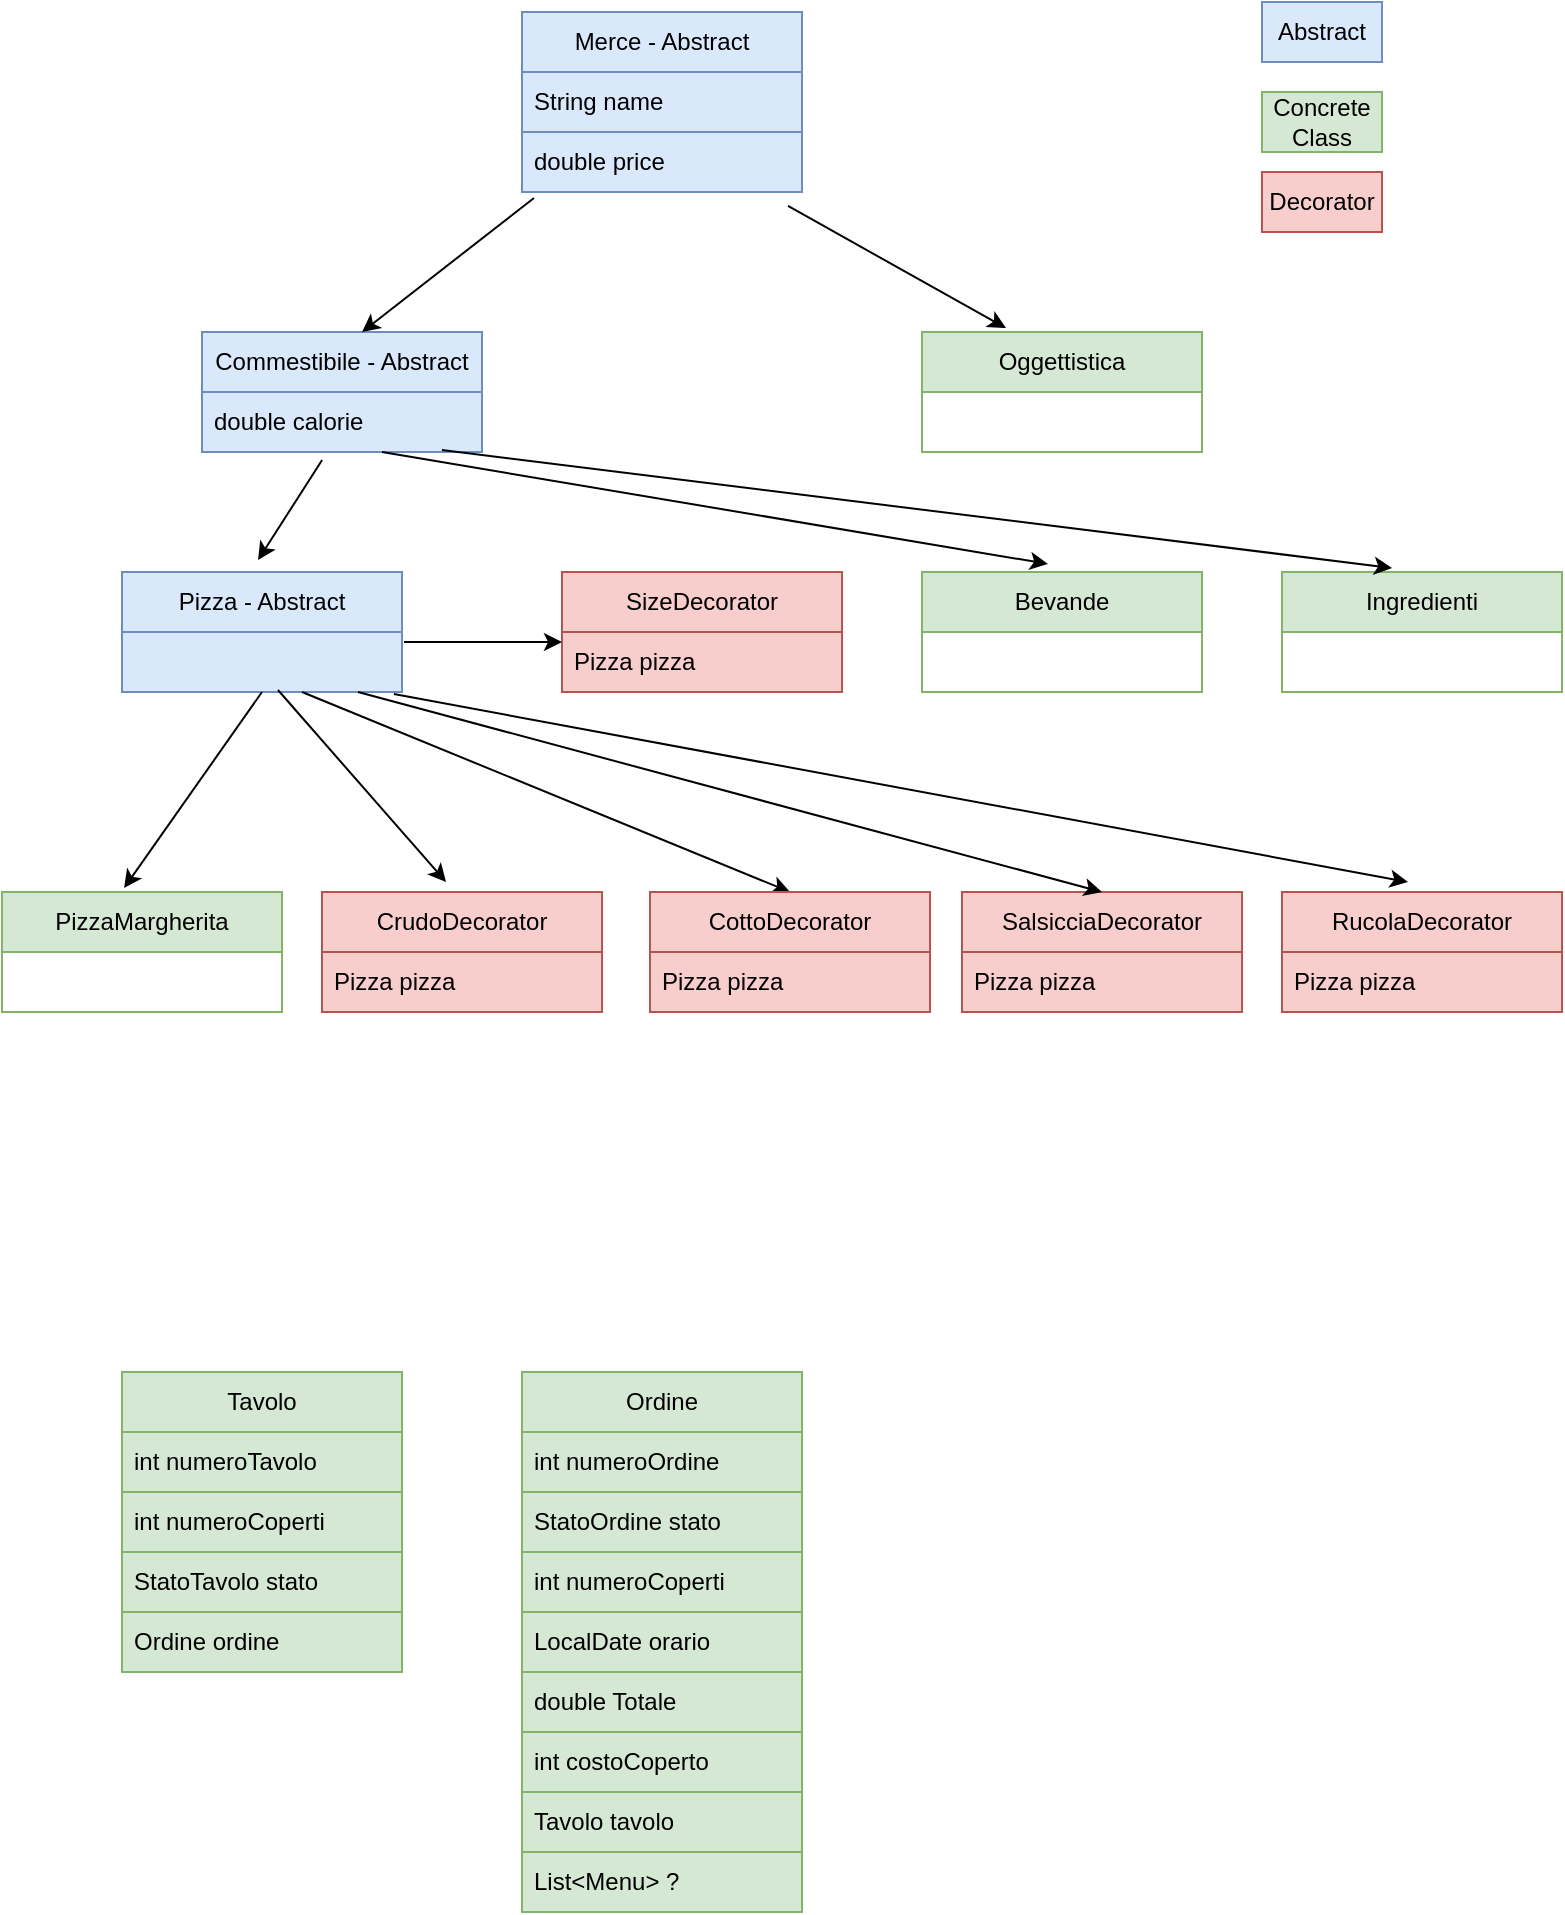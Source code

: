 <mxfile version="21.6.5" type="device">
  <diagram name="Pagina-1" id="XF3vCzrUBPsqfvgIkMo5">
    <mxGraphModel dx="1434" dy="788" grid="1" gridSize="10" guides="1" tooltips="1" connect="1" arrows="1" fold="1" page="1" pageScale="1" pageWidth="827" pageHeight="1169" math="0" shadow="0">
      <root>
        <mxCell id="0" />
        <mxCell id="1" parent="0" />
        <mxCell id="mttsqV67Aj8J0tApP03b-1" value="Merce - Abstract" style="swimlane;fontStyle=0;childLayout=stackLayout;horizontal=1;startSize=30;horizontalStack=0;resizeParent=1;resizeParentMax=0;resizeLast=0;collapsible=1;marginBottom=0;whiteSpace=wrap;html=1;fillColor=#dae8fc;strokeColor=#6c8ebf;" parent="1" vertex="1">
          <mxGeometry x="280" y="40" width="140" height="90" as="geometry" />
        </mxCell>
        <mxCell id="mttsqV67Aj8J0tApP03b-2" value="String name" style="text;strokeColor=#6c8ebf;fillColor=#dae8fc;align=left;verticalAlign=middle;spacingLeft=4;spacingRight=4;overflow=hidden;points=[[0,0.5],[1,0.5]];portConstraint=eastwest;rotatable=0;whiteSpace=wrap;html=1;" parent="mttsqV67Aj8J0tApP03b-1" vertex="1">
          <mxGeometry y="30" width="140" height="30" as="geometry" />
        </mxCell>
        <mxCell id="mttsqV67Aj8J0tApP03b-3" value="double price" style="text;strokeColor=#6c8ebf;fillColor=#dae8fc;align=left;verticalAlign=middle;spacingLeft=4;spacingRight=4;overflow=hidden;points=[[0,0.5],[1,0.5]];portConstraint=eastwest;rotatable=0;whiteSpace=wrap;html=1;" parent="mttsqV67Aj8J0tApP03b-1" vertex="1">
          <mxGeometry y="60" width="140" height="30" as="geometry" />
        </mxCell>
        <mxCell id="mttsqV67Aj8J0tApP03b-5" value="Commestibile - Abstract" style="swimlane;fontStyle=0;childLayout=stackLayout;horizontal=1;startSize=30;horizontalStack=0;resizeParent=1;resizeParentMax=0;resizeLast=0;collapsible=1;marginBottom=0;whiteSpace=wrap;html=1;fillColor=#dae8fc;strokeColor=#6c8ebf;" parent="1" vertex="1">
          <mxGeometry x="120" y="200" width="140" height="60" as="geometry" />
        </mxCell>
        <mxCell id="mttsqV67Aj8J0tApP03b-6" value="double calorie" style="text;strokeColor=#6c8ebf;fillColor=#dae8fc;align=left;verticalAlign=middle;spacingLeft=4;spacingRight=4;overflow=hidden;points=[[0,0.5],[1,0.5]];portConstraint=eastwest;rotatable=0;whiteSpace=wrap;html=1;" parent="mttsqV67Aj8J0tApP03b-5" vertex="1">
          <mxGeometry y="30" width="140" height="30" as="geometry" />
        </mxCell>
        <mxCell id="mttsqV67Aj8J0tApP03b-9" value="Oggettistica" style="swimlane;fontStyle=0;childLayout=stackLayout;horizontal=1;startSize=30;horizontalStack=0;resizeParent=1;resizeParentMax=0;resizeLast=0;collapsible=1;marginBottom=0;whiteSpace=wrap;html=1;fillColor=#d5e8d4;strokeColor=#82b366;" parent="1" vertex="1">
          <mxGeometry x="480" y="200" width="140" height="60" as="geometry" />
        </mxCell>
        <mxCell id="mttsqV67Aj8J0tApP03b-13" value="" style="endArrow=classic;html=1;rounded=0;exitX=0.043;exitY=1.1;exitDx=0;exitDy=0;exitPerimeter=0;" parent="1" source="mttsqV67Aj8J0tApP03b-3" edge="1">
          <mxGeometry width="50" height="50" relative="1" as="geometry">
            <mxPoint x="390" y="430" as="sourcePoint" />
            <mxPoint x="200" y="200" as="targetPoint" />
          </mxGeometry>
        </mxCell>
        <mxCell id="mttsqV67Aj8J0tApP03b-14" value="" style="endArrow=classic;html=1;rounded=0;exitX=0.95;exitY=1.233;exitDx=0;exitDy=0;exitPerimeter=0;entryX=0.3;entryY=-0.033;entryDx=0;entryDy=0;entryPerimeter=0;" parent="1" source="mttsqV67Aj8J0tApP03b-3" target="mttsqV67Aj8J0tApP03b-9" edge="1">
          <mxGeometry width="50" height="50" relative="1" as="geometry">
            <mxPoint x="390" y="430" as="sourcePoint" />
            <mxPoint x="440" y="380" as="targetPoint" />
          </mxGeometry>
        </mxCell>
        <mxCell id="mttsqV67Aj8J0tApP03b-15" value="Pizza - Abstract" style="swimlane;fontStyle=0;childLayout=stackLayout;horizontal=1;startSize=30;horizontalStack=0;resizeParent=1;resizeParentMax=0;resizeLast=0;collapsible=1;marginBottom=0;whiteSpace=wrap;html=1;fillColor=#dae8fc;strokeColor=#6c8ebf;" parent="1" vertex="1">
          <mxGeometry x="80" y="320" width="140" height="60" as="geometry" />
        </mxCell>
        <mxCell id="mttsqV67Aj8J0tApP03b-16" value="" style="text;strokeColor=#6c8ebf;fillColor=#dae8fc;align=left;verticalAlign=middle;spacingLeft=4;spacingRight=4;overflow=hidden;points=[[0,0.5],[1,0.5]];portConstraint=eastwest;rotatable=0;whiteSpace=wrap;html=1;" parent="mttsqV67Aj8J0tApP03b-15" vertex="1">
          <mxGeometry y="30" width="140" height="30" as="geometry" />
        </mxCell>
        <mxCell id="mttsqV67Aj8J0tApP03b-19" value="Bevande" style="swimlane;fontStyle=0;childLayout=stackLayout;horizontal=1;startSize=30;horizontalStack=0;resizeParent=1;resizeParentMax=0;resizeLast=0;collapsible=1;marginBottom=0;whiteSpace=wrap;html=1;fillColor=#d5e8d4;strokeColor=#82b366;" parent="1" vertex="1">
          <mxGeometry x="480" y="320" width="140" height="60" as="geometry" />
        </mxCell>
        <mxCell id="mttsqV67Aj8J0tApP03b-23" value="" style="endArrow=classic;html=1;rounded=0;exitX=0.429;exitY=1.133;exitDx=0;exitDy=0;exitPerimeter=0;entryX=0.486;entryY=-0.1;entryDx=0;entryDy=0;entryPerimeter=0;" parent="1" source="mttsqV67Aj8J0tApP03b-6" target="mttsqV67Aj8J0tApP03b-15" edge="1">
          <mxGeometry width="50" height="50" relative="1" as="geometry">
            <mxPoint x="390" y="430" as="sourcePoint" />
            <mxPoint x="440" y="380" as="targetPoint" />
          </mxGeometry>
        </mxCell>
        <mxCell id="mttsqV67Aj8J0tApP03b-24" value="" style="endArrow=classic;html=1;rounded=0;entryX=0.45;entryY=-0.067;entryDx=0;entryDy=0;entryPerimeter=0;exitX=0.643;exitY=1;exitDx=0;exitDy=0;exitPerimeter=0;" parent="1" source="mttsqV67Aj8J0tApP03b-6" target="mttsqV67Aj8J0tApP03b-19" edge="1">
          <mxGeometry width="50" height="50" relative="1" as="geometry">
            <mxPoint x="220" y="262" as="sourcePoint" />
            <mxPoint x="440" y="380" as="targetPoint" />
          </mxGeometry>
        </mxCell>
        <mxCell id="mttsqV67Aj8J0tApP03b-26" value="Ingredienti" style="swimlane;fontStyle=0;childLayout=stackLayout;horizontal=1;startSize=30;horizontalStack=0;resizeParent=1;resizeParentMax=0;resizeLast=0;collapsible=1;marginBottom=0;whiteSpace=wrap;html=1;fillColor=#d5e8d4;strokeColor=#82b366;" parent="1" vertex="1">
          <mxGeometry x="660" y="320" width="140" height="60" as="geometry" />
        </mxCell>
        <mxCell id="mttsqV67Aj8J0tApP03b-32" value="Abstract" style="text;html=1;strokeColor=#6c8ebf;fillColor=#dae8fc;align=center;verticalAlign=middle;whiteSpace=wrap;rounded=0;" parent="1" vertex="1">
          <mxGeometry x="650" y="35" width="60" height="30" as="geometry" />
        </mxCell>
        <mxCell id="mttsqV67Aj8J0tApP03b-33" value="Concrete Class" style="text;html=1;strokeColor=#82b366;fillColor=#d5e8d4;align=center;verticalAlign=middle;whiteSpace=wrap;rounded=0;" parent="1" vertex="1">
          <mxGeometry x="650" y="80" width="60" height="30" as="geometry" />
        </mxCell>
        <mxCell id="mttsqV67Aj8J0tApP03b-34" value="PizzaMargherita" style="swimlane;fontStyle=0;childLayout=stackLayout;horizontal=1;startSize=30;horizontalStack=0;resizeParent=1;resizeParentMax=0;resizeLast=0;collapsible=1;marginBottom=0;whiteSpace=wrap;html=1;fillColor=#d5e8d4;strokeColor=#82b366;" parent="1" vertex="1">
          <mxGeometry x="20" y="480" width="140" height="60" as="geometry" />
        </mxCell>
        <mxCell id="mttsqV67Aj8J0tApP03b-38" value="" style="endArrow=classic;html=1;rounded=0;entryX=0.436;entryY=-0.033;entryDx=0;entryDy=0;entryPerimeter=0;exitX=0.5;exitY=1;exitDx=0;exitDy=0;" parent="1" source="mttsqV67Aj8J0tApP03b-15" target="mttsqV67Aj8J0tApP03b-34" edge="1">
          <mxGeometry width="50" height="50" relative="1" as="geometry">
            <mxPoint x="140" y="380" as="sourcePoint" />
            <mxPoint x="440" y="480" as="targetPoint" />
          </mxGeometry>
        </mxCell>
        <mxCell id="mttsqV67Aj8J0tApP03b-40" value="Decorator" style="text;html=1;strokeColor=#b85450;fillColor=#f8cecc;align=center;verticalAlign=middle;whiteSpace=wrap;rounded=0;" parent="1" vertex="1">
          <mxGeometry x="650" y="120" width="60" height="30" as="geometry" />
        </mxCell>
        <mxCell id="mttsqV67Aj8J0tApP03b-41" value="CrudoDecorator" style="swimlane;fontStyle=0;childLayout=stackLayout;horizontal=1;startSize=30;horizontalStack=0;resizeParent=1;resizeParentMax=0;resizeLast=0;collapsible=1;marginBottom=0;whiteSpace=wrap;html=1;fillColor=#f8cecc;strokeColor=#b85450;" parent="1" vertex="1">
          <mxGeometry x="180" y="480" width="140" height="60" as="geometry" />
        </mxCell>
        <mxCell id="mttsqV67Aj8J0tApP03b-42" value="Pizza pizza" style="text;strokeColor=#b85450;fillColor=#f8cecc;align=left;verticalAlign=middle;spacingLeft=4;spacingRight=4;overflow=hidden;points=[[0,0.5],[1,0.5]];portConstraint=eastwest;rotatable=0;whiteSpace=wrap;html=1;" parent="mttsqV67Aj8J0tApP03b-41" vertex="1">
          <mxGeometry y="30" width="140" height="30" as="geometry" />
        </mxCell>
        <mxCell id="mttsqV67Aj8J0tApP03b-45" value="" style="endArrow=classic;html=1;rounded=0;entryX=0.443;entryY=-0.083;entryDx=0;entryDy=0;entryPerimeter=0;exitX=0.557;exitY=0.967;exitDx=0;exitDy=0;exitPerimeter=0;" parent="1" source="mttsqV67Aj8J0tApP03b-16" target="mttsqV67Aj8J0tApP03b-41" edge="1">
          <mxGeometry width="50" height="50" relative="1" as="geometry">
            <mxPoint x="170" y="390" as="sourcePoint" />
            <mxPoint x="440" y="280" as="targetPoint" />
          </mxGeometry>
        </mxCell>
        <mxCell id="mttsqV67Aj8J0tApP03b-50" value="" style="endArrow=classic;html=1;rounded=0;entryX=0.5;entryY=0;entryDx=0;entryDy=0;exitX=0.643;exitY=1;exitDx=0;exitDy=0;exitPerimeter=0;" parent="1" source="mttsqV67Aj8J0tApP03b-16" target="mttsqV67Aj8J0tApP03b-57" edge="1">
          <mxGeometry width="50" height="50" relative="1" as="geometry">
            <mxPoint x="180" y="380" as="sourcePoint" />
            <mxPoint x="431.04" y="477" as="targetPoint" />
          </mxGeometry>
        </mxCell>
        <mxCell id="mttsqV67Aj8J0tApP03b-53" value="RucolaDecorator" style="swimlane;fontStyle=0;childLayout=stackLayout;horizontal=1;startSize=30;horizontalStack=0;resizeParent=1;resizeParentMax=0;resizeLast=0;collapsible=1;marginBottom=0;whiteSpace=wrap;html=1;fillColor=#f8cecc;strokeColor=#b85450;" parent="1" vertex="1">
          <mxGeometry x="660" y="480" width="140" height="60" as="geometry" />
        </mxCell>
        <mxCell id="mttsqV67Aj8J0tApP03b-54" value="Pizza pizza" style="text;strokeColor=#b85450;fillColor=#f8cecc;align=left;verticalAlign=middle;spacingLeft=4;spacingRight=4;overflow=hidden;points=[[0,0.5],[1,0.5]];portConstraint=eastwest;rotatable=0;whiteSpace=wrap;html=1;" parent="mttsqV67Aj8J0tApP03b-53" vertex="1">
          <mxGeometry y="30" width="140" height="30" as="geometry" />
        </mxCell>
        <mxCell id="mttsqV67Aj8J0tApP03b-55" value="SalsicciaDecorator" style="swimlane;fontStyle=0;childLayout=stackLayout;horizontal=1;startSize=30;horizontalStack=0;resizeParent=1;resizeParentMax=0;resizeLast=0;collapsible=1;marginBottom=0;whiteSpace=wrap;html=1;fillColor=#f8cecc;strokeColor=#b85450;" parent="1" vertex="1">
          <mxGeometry x="500" y="480" width="140" height="60" as="geometry" />
        </mxCell>
        <mxCell id="mttsqV67Aj8J0tApP03b-56" value="Pizza pizza" style="text;strokeColor=#b85450;fillColor=#f8cecc;align=left;verticalAlign=middle;spacingLeft=4;spacingRight=4;overflow=hidden;points=[[0,0.5],[1,0.5]];portConstraint=eastwest;rotatable=0;whiteSpace=wrap;html=1;" parent="mttsqV67Aj8J0tApP03b-55" vertex="1">
          <mxGeometry y="30" width="140" height="30" as="geometry" />
        </mxCell>
        <mxCell id="mttsqV67Aj8J0tApP03b-57" value="CottoDecorator" style="swimlane;fontStyle=0;childLayout=stackLayout;horizontal=1;startSize=30;horizontalStack=0;resizeParent=1;resizeParentMax=0;resizeLast=0;collapsible=1;marginBottom=0;whiteSpace=wrap;html=1;fillColor=#f8cecc;strokeColor=#b85450;" parent="1" vertex="1">
          <mxGeometry x="344" y="480" width="140" height="60" as="geometry" />
        </mxCell>
        <mxCell id="mttsqV67Aj8J0tApP03b-58" value="Pizza pizza" style="text;strokeColor=#b85450;fillColor=#f8cecc;align=left;verticalAlign=middle;spacingLeft=4;spacingRight=4;overflow=hidden;points=[[0,0.5],[1,0.5]];portConstraint=eastwest;rotatable=0;whiteSpace=wrap;html=1;" parent="mttsqV67Aj8J0tApP03b-57" vertex="1">
          <mxGeometry y="30" width="140" height="30" as="geometry" />
        </mxCell>
        <mxCell id="mttsqV67Aj8J0tApP03b-59" value="" style="endArrow=classic;html=1;rounded=0;exitX=0.843;exitY=1;exitDx=0;exitDy=0;exitPerimeter=0;entryX=0.5;entryY=0;entryDx=0;entryDy=0;" parent="1" source="mttsqV67Aj8J0tApP03b-16" target="mttsqV67Aj8J0tApP03b-55" edge="1">
          <mxGeometry width="50" height="50" relative="1" as="geometry">
            <mxPoint x="390" y="430" as="sourcePoint" />
            <mxPoint x="440" y="380" as="targetPoint" />
          </mxGeometry>
        </mxCell>
        <mxCell id="mttsqV67Aj8J0tApP03b-60" value="" style="endArrow=classic;html=1;rounded=0;entryX=0.45;entryY=-0.083;entryDx=0;entryDy=0;entryPerimeter=0;exitX=0.971;exitY=1.033;exitDx=0;exitDy=0;exitPerimeter=0;" parent="1" source="mttsqV67Aj8J0tApP03b-16" target="mttsqV67Aj8J0tApP03b-53" edge="1">
          <mxGeometry width="50" height="50" relative="1" as="geometry">
            <mxPoint x="200" y="380" as="sourcePoint" />
            <mxPoint x="440" y="380" as="targetPoint" />
          </mxGeometry>
        </mxCell>
        <mxCell id="mttsqV67Aj8J0tApP03b-61" value="" style="endArrow=classic;html=1;rounded=0;entryX=0.393;entryY=-0.033;entryDx=0;entryDy=0;entryPerimeter=0;exitX=0.857;exitY=0.967;exitDx=0;exitDy=0;exitPerimeter=0;" parent="1" source="mttsqV67Aj8J0tApP03b-6" target="mttsqV67Aj8J0tApP03b-26" edge="1">
          <mxGeometry width="50" height="50" relative="1" as="geometry">
            <mxPoint x="250" y="260" as="sourcePoint" />
            <mxPoint x="440" y="380" as="targetPoint" />
          </mxGeometry>
        </mxCell>
        <mxCell id="mttsqV67Aj8J0tApP03b-62" value="SizeDecorator" style="swimlane;fontStyle=0;childLayout=stackLayout;horizontal=1;startSize=30;horizontalStack=0;resizeParent=1;resizeParentMax=0;resizeLast=0;collapsible=1;marginBottom=0;whiteSpace=wrap;html=1;fillColor=#f8cecc;strokeColor=#b85450;" parent="1" vertex="1">
          <mxGeometry x="300" y="320" width="140" height="60" as="geometry" />
        </mxCell>
        <mxCell id="mttsqV67Aj8J0tApP03b-63" value="Pizza pizza" style="text;strokeColor=#b85450;fillColor=#f8cecc;align=left;verticalAlign=middle;spacingLeft=4;spacingRight=4;overflow=hidden;points=[[0,0.5],[1,0.5]];portConstraint=eastwest;rotatable=0;whiteSpace=wrap;html=1;" parent="mttsqV67Aj8J0tApP03b-62" vertex="1">
          <mxGeometry y="30" width="140" height="30" as="geometry" />
        </mxCell>
        <mxCell id="mttsqV67Aj8J0tApP03b-66" value="" style="endArrow=classic;html=1;rounded=0;exitX=1.007;exitY=0.167;exitDx=0;exitDy=0;exitPerimeter=0;entryX=0;entryY=0.167;entryDx=0;entryDy=0;entryPerimeter=0;" parent="1" source="mttsqV67Aj8J0tApP03b-16" target="mttsqV67Aj8J0tApP03b-63" edge="1">
          <mxGeometry width="50" height="50" relative="1" as="geometry">
            <mxPoint x="390" y="430" as="sourcePoint" />
            <mxPoint x="440" y="380" as="targetPoint" />
          </mxGeometry>
        </mxCell>
        <mxCell id="DK6DiWxhSrI31icnzQkh-1" value="Tavolo" style="swimlane;fontStyle=0;childLayout=stackLayout;horizontal=1;startSize=30;horizontalStack=0;resizeParent=1;resizeParentMax=0;resizeLast=0;collapsible=1;marginBottom=0;whiteSpace=wrap;html=1;fillColor=#d5e8d4;strokeColor=#82b366;" vertex="1" parent="1">
          <mxGeometry x="80" y="720" width="140" height="150" as="geometry" />
        </mxCell>
        <mxCell id="DK6DiWxhSrI31icnzQkh-2" value="int numeroTavolo" style="text;strokeColor=#82b366;fillColor=#d5e8d4;align=left;verticalAlign=middle;spacingLeft=4;spacingRight=4;overflow=hidden;points=[[0,0.5],[1,0.5]];portConstraint=eastwest;rotatable=0;whiteSpace=wrap;html=1;" vertex="1" parent="DK6DiWxhSrI31icnzQkh-1">
          <mxGeometry y="30" width="140" height="30" as="geometry" />
        </mxCell>
        <mxCell id="DK6DiWxhSrI31icnzQkh-3" value="int numeroCoperti" style="text;strokeColor=#82b366;fillColor=#d5e8d4;align=left;verticalAlign=middle;spacingLeft=4;spacingRight=4;overflow=hidden;points=[[0,0.5],[1,0.5]];portConstraint=eastwest;rotatable=0;whiteSpace=wrap;html=1;" vertex="1" parent="DK6DiWxhSrI31icnzQkh-1">
          <mxGeometry y="60" width="140" height="30" as="geometry" />
        </mxCell>
        <mxCell id="DK6DiWxhSrI31icnzQkh-13" value="StatoTavolo stato" style="text;strokeColor=#82b366;fillColor=#d5e8d4;align=left;verticalAlign=middle;spacingLeft=4;spacingRight=4;overflow=hidden;points=[[0,0.5],[1,0.5]];portConstraint=eastwest;rotatable=0;whiteSpace=wrap;html=1;" vertex="1" parent="DK6DiWxhSrI31icnzQkh-1">
          <mxGeometry y="90" width="140" height="30" as="geometry" />
        </mxCell>
        <mxCell id="DK6DiWxhSrI31icnzQkh-4" value="Ordine ordine" style="text;strokeColor=#82b366;fillColor=#d5e8d4;align=left;verticalAlign=middle;spacingLeft=4;spacingRight=4;overflow=hidden;points=[[0,0.5],[1,0.5]];portConstraint=eastwest;rotatable=0;whiteSpace=wrap;html=1;" vertex="1" parent="DK6DiWxhSrI31icnzQkh-1">
          <mxGeometry y="120" width="140" height="30" as="geometry" />
        </mxCell>
        <mxCell id="DK6DiWxhSrI31icnzQkh-5" value="Ordine" style="swimlane;fontStyle=0;childLayout=stackLayout;horizontal=1;startSize=30;horizontalStack=0;resizeParent=1;resizeParentMax=0;resizeLast=0;collapsible=1;marginBottom=0;whiteSpace=wrap;html=1;fillColor=#d5e8d4;strokeColor=#82b366;" vertex="1" parent="1">
          <mxGeometry x="280" y="720" width="140" height="270" as="geometry" />
        </mxCell>
        <mxCell id="DK6DiWxhSrI31icnzQkh-6" value="int numeroOrdine" style="text;strokeColor=#82b366;fillColor=#d5e8d4;align=left;verticalAlign=middle;spacingLeft=4;spacingRight=4;overflow=hidden;points=[[0,0.5],[1,0.5]];portConstraint=eastwest;rotatable=0;whiteSpace=wrap;html=1;" vertex="1" parent="DK6DiWxhSrI31icnzQkh-5">
          <mxGeometry y="30" width="140" height="30" as="geometry" />
        </mxCell>
        <mxCell id="DK6DiWxhSrI31icnzQkh-7" value="StatoOrdine stato" style="text;strokeColor=#82b366;fillColor=#d5e8d4;align=left;verticalAlign=middle;spacingLeft=4;spacingRight=4;overflow=hidden;points=[[0,0.5],[1,0.5]];portConstraint=eastwest;rotatable=0;whiteSpace=wrap;html=1;" vertex="1" parent="DK6DiWxhSrI31icnzQkh-5">
          <mxGeometry y="60" width="140" height="30" as="geometry" />
        </mxCell>
        <mxCell id="DK6DiWxhSrI31icnzQkh-8" value="int numeroCoperti" style="text;strokeColor=#82b366;fillColor=#d5e8d4;align=left;verticalAlign=middle;spacingLeft=4;spacingRight=4;overflow=hidden;points=[[0,0.5],[1,0.5]];portConstraint=eastwest;rotatable=0;whiteSpace=wrap;html=1;" vertex="1" parent="DK6DiWxhSrI31icnzQkh-5">
          <mxGeometry y="90" width="140" height="30" as="geometry" />
        </mxCell>
        <mxCell id="DK6DiWxhSrI31icnzQkh-9" value="LocalDate orario" style="text;strokeColor=#82b366;fillColor=#d5e8d4;align=left;verticalAlign=middle;spacingLeft=4;spacingRight=4;overflow=hidden;points=[[0,0.5],[1,0.5]];portConstraint=eastwest;rotatable=0;whiteSpace=wrap;html=1;" vertex="1" parent="DK6DiWxhSrI31icnzQkh-5">
          <mxGeometry y="120" width="140" height="30" as="geometry" />
        </mxCell>
        <mxCell id="DK6DiWxhSrI31icnzQkh-10" value="double Totale" style="text;strokeColor=#82b366;fillColor=#d5e8d4;align=left;verticalAlign=middle;spacingLeft=4;spacingRight=4;overflow=hidden;points=[[0,0.5],[1,0.5]];portConstraint=eastwest;rotatable=0;whiteSpace=wrap;html=1;" vertex="1" parent="DK6DiWxhSrI31icnzQkh-5">
          <mxGeometry y="150" width="140" height="30" as="geometry" />
        </mxCell>
        <mxCell id="DK6DiWxhSrI31icnzQkh-17" value="int costoCoperto" style="text;strokeColor=#82b366;fillColor=#d5e8d4;align=left;verticalAlign=middle;spacingLeft=4;spacingRight=4;overflow=hidden;points=[[0,0.5],[1,0.5]];portConstraint=eastwest;rotatable=0;whiteSpace=wrap;html=1;" vertex="1" parent="DK6DiWxhSrI31icnzQkh-5">
          <mxGeometry y="180" width="140" height="30" as="geometry" />
        </mxCell>
        <mxCell id="DK6DiWxhSrI31icnzQkh-14" value="Tavolo tavolo" style="text;strokeColor=#82b366;fillColor=#d5e8d4;align=left;verticalAlign=middle;spacingLeft=4;spacingRight=4;overflow=hidden;points=[[0,0.5],[1,0.5]];portConstraint=eastwest;rotatable=0;whiteSpace=wrap;html=1;" vertex="1" parent="DK6DiWxhSrI31icnzQkh-5">
          <mxGeometry y="210" width="140" height="30" as="geometry" />
        </mxCell>
        <mxCell id="DK6DiWxhSrI31icnzQkh-15" value="List&amp;lt;Menu&amp;gt; ?" style="text;strokeColor=#82b366;fillColor=#d5e8d4;align=left;verticalAlign=middle;spacingLeft=4;spacingRight=4;overflow=hidden;points=[[0,0.5],[1,0.5]];portConstraint=eastwest;rotatable=0;whiteSpace=wrap;html=1;" vertex="1" parent="DK6DiWxhSrI31icnzQkh-5">
          <mxGeometry y="240" width="140" height="30" as="geometry" />
        </mxCell>
      </root>
    </mxGraphModel>
  </diagram>
</mxfile>
